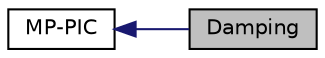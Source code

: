 digraph "Damping"
{
  bgcolor="transparent";
  edge [fontname="Helvetica",fontsize="10",labelfontname="Helvetica",labelfontsize="10"];
  node [fontname="Helvetica",fontsize="10",shape=record];
  rankdir=LR;
  Node0 [label="Damping",height=0.2,width=0.4,color="black", fillcolor="grey75", style="filled" fontcolor="black"];
  Node1 [label="MP-PIC",height=0.2,width=0.4,color="black",URL="$group__grpLagrangianIntermediateMPPICSubModels.html"];
  Node1->Node0 [shape=plaintext, color="midnightblue", dir="back", style="solid"];
}
